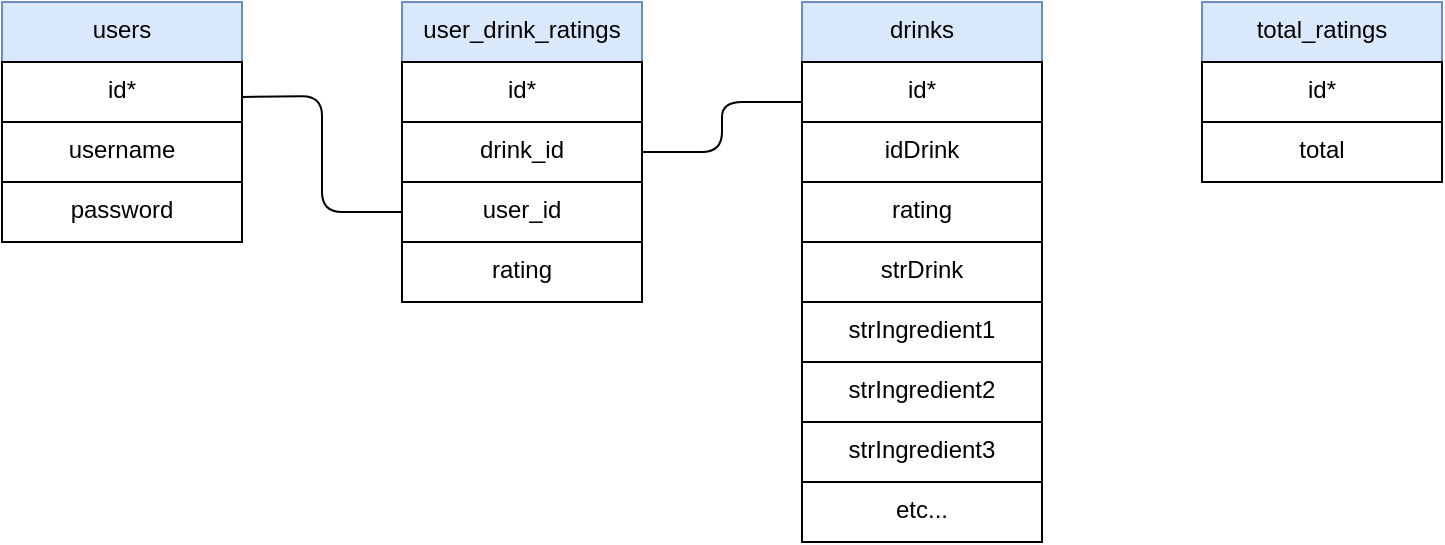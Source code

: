 <mxfile>
    <diagram id="HuUd9hpzd7Yi2rOBaAq-" name="Page-1">
        <mxGraphModel dx="669" dy="420" grid="1" gridSize="10" guides="1" tooltips="1" connect="1" arrows="1" fold="1" page="1" pageScale="1" pageWidth="850" pageHeight="1100" math="0" shadow="0">
            <root>
                <mxCell id="0"/>
                <mxCell id="1" parent="0"/>
                <mxCell id="6" value="drinks" style="rounded=0;whiteSpace=wrap;html=1;verticalAlign=top;fillColor=#dae8fc;strokeColor=#6c8ebf;fontColor=#000000;" parent="1" vertex="1">
                    <mxGeometry x="440" y="40" width="120" height="30" as="geometry"/>
                </mxCell>
                <mxCell id="7" value="idDrink" style="rounded=0;whiteSpace=wrap;html=1;verticalAlign=top;" parent="1" vertex="1">
                    <mxGeometry x="440" y="100" width="120" height="30" as="geometry"/>
                </mxCell>
                <mxCell id="11" value="id*" style="rounded=0;whiteSpace=wrap;html=1;verticalAlign=top;" parent="1" vertex="1">
                    <mxGeometry x="440" y="70" width="120" height="30" as="geometry"/>
                </mxCell>
                <mxCell id="12" value="strDrink" style="rounded=0;whiteSpace=wrap;html=1;verticalAlign=top;" parent="1" vertex="1">
                    <mxGeometry x="440" y="160" width="120" height="30" as="geometry"/>
                </mxCell>
                <mxCell id="14" value="strIngredient1" style="rounded=0;whiteSpace=wrap;html=1;verticalAlign=top;" parent="1" vertex="1">
                    <mxGeometry x="440" y="190" width="120" height="30" as="geometry"/>
                </mxCell>
                <mxCell id="15" value="strIngredient2" style="rounded=0;whiteSpace=wrap;html=1;verticalAlign=top;" parent="1" vertex="1">
                    <mxGeometry x="440" y="220" width="120" height="30" as="geometry"/>
                </mxCell>
                <mxCell id="16" value="strIngredient3" style="rounded=0;whiteSpace=wrap;html=1;verticalAlign=top;" parent="1" vertex="1">
                    <mxGeometry x="440" y="250" width="120" height="30" as="geometry"/>
                </mxCell>
                <mxCell id="17" value="etc..." style="rounded=0;whiteSpace=wrap;html=1;verticalAlign=top;" parent="1" vertex="1">
                    <mxGeometry x="440" y="280" width="120" height="30" as="geometry"/>
                </mxCell>
                <mxCell id="20" value="user_id" style="rounded=0;whiteSpace=wrap;html=1;verticalAlign=top;" parent="1" vertex="1">
                    <mxGeometry x="240" y="130" width="120" height="30" as="geometry"/>
                </mxCell>
                <mxCell id="23" value="users" style="rounded=0;whiteSpace=wrap;html=1;verticalAlign=top;fillColor=#dae8fc;strokeColor=#6c8ebf;fontColor=#000000;" parent="1" vertex="1">
                    <mxGeometry x="40" y="40" width="120" height="30" as="geometry"/>
                </mxCell>
                <mxCell id="24" value="username" style="rounded=0;whiteSpace=wrap;html=1;verticalAlign=top;" parent="1" vertex="1">
                    <mxGeometry x="40" y="100" width="120" height="30" as="geometry"/>
                </mxCell>
                <mxCell id="25" value="id*" style="rounded=0;whiteSpace=wrap;html=1;verticalAlign=top;" parent="1" vertex="1">
                    <mxGeometry x="40" y="70" width="120" height="30" as="geometry"/>
                </mxCell>
                <mxCell id="26" value="user_drink_ratings" style="rounded=0;whiteSpace=wrap;html=1;verticalAlign=top;fillColor=#dae8fc;strokeColor=#6c8ebf;fontColor=#000000;" parent="1" vertex="1">
                    <mxGeometry x="240" y="40" width="120" height="30" as="geometry"/>
                </mxCell>
                <mxCell id="27" value="drink_id" style="rounded=0;whiteSpace=wrap;html=1;verticalAlign=top;" parent="1" vertex="1">
                    <mxGeometry x="240" y="100" width="120" height="30" as="geometry"/>
                </mxCell>
                <mxCell id="28" value="id*" style="rounded=0;whiteSpace=wrap;html=1;verticalAlign=top;" parent="1" vertex="1">
                    <mxGeometry x="240" y="70" width="120" height="30" as="geometry"/>
                </mxCell>
                <mxCell id="29" value="" style="endArrow=none;html=1;fontColor=#000000;exitX=1;exitY=0.5;exitDx=0;exitDy=0;" parent="1" source="27" edge="1">
                    <mxGeometry width="50" height="50" relative="1" as="geometry">
                        <mxPoint x="380" y="100" as="sourcePoint"/>
                        <mxPoint x="440" y="90" as="targetPoint"/>
                        <Array as="points">
                            <mxPoint x="400" y="115"/>
                            <mxPoint x="400" y="90"/>
                        </Array>
                    </mxGeometry>
                </mxCell>
                <mxCell id="31" value="" style="endArrow=none;html=1;fontColor=#000000;entryX=0;entryY=0.5;entryDx=0;entryDy=0;exitX=1;exitY=0.137;exitDx=0;exitDy=0;exitPerimeter=0;" parent="1" target="20" edge="1">
                    <mxGeometry width="50" height="50" relative="1" as="geometry">
                        <mxPoint x="160" y="87.44" as="sourcePoint"/>
                        <mxPoint x="240" y="116" as="targetPoint"/>
                        <Array as="points">
                            <mxPoint x="200" y="87"/>
                            <mxPoint x="200" y="145"/>
                        </Array>
                    </mxGeometry>
                </mxCell>
                <mxCell id="33" value="rating" style="rounded=0;whiteSpace=wrap;html=1;verticalAlign=top;" parent="1" vertex="1">
                    <mxGeometry x="440" y="130" width="120" height="30" as="geometry"/>
                </mxCell>
                <mxCell id="34" value="rating" style="rounded=0;whiteSpace=wrap;html=1;verticalAlign=top;" parent="1" vertex="1">
                    <mxGeometry x="240" y="160" width="120" height="30" as="geometry"/>
                </mxCell>
                <mxCell id="35" value="total_ratings" style="rounded=0;whiteSpace=wrap;html=1;verticalAlign=top;fillColor=#dae8fc;strokeColor=#6c8ebf;fontColor=#000000;" parent="1" vertex="1">
                    <mxGeometry x="640" y="40" width="120" height="30" as="geometry"/>
                </mxCell>
                <mxCell id="36" value="id*" style="rounded=0;whiteSpace=wrap;html=1;verticalAlign=top;" parent="1" vertex="1">
                    <mxGeometry x="640" y="70" width="120" height="30" as="geometry"/>
                </mxCell>
                <mxCell id="37" value="total" style="rounded=0;whiteSpace=wrap;html=1;verticalAlign=top;" parent="1" vertex="1">
                    <mxGeometry x="640" y="100" width="120" height="30" as="geometry"/>
                </mxCell>
                <mxCell id="38" value="password" style="rounded=0;whiteSpace=wrap;html=1;verticalAlign=top;" parent="1" vertex="1">
                    <mxGeometry x="40" y="130" width="120" height="30" as="geometry"/>
                </mxCell>
            </root>
        </mxGraphModel>
    </diagram>
</mxfile>